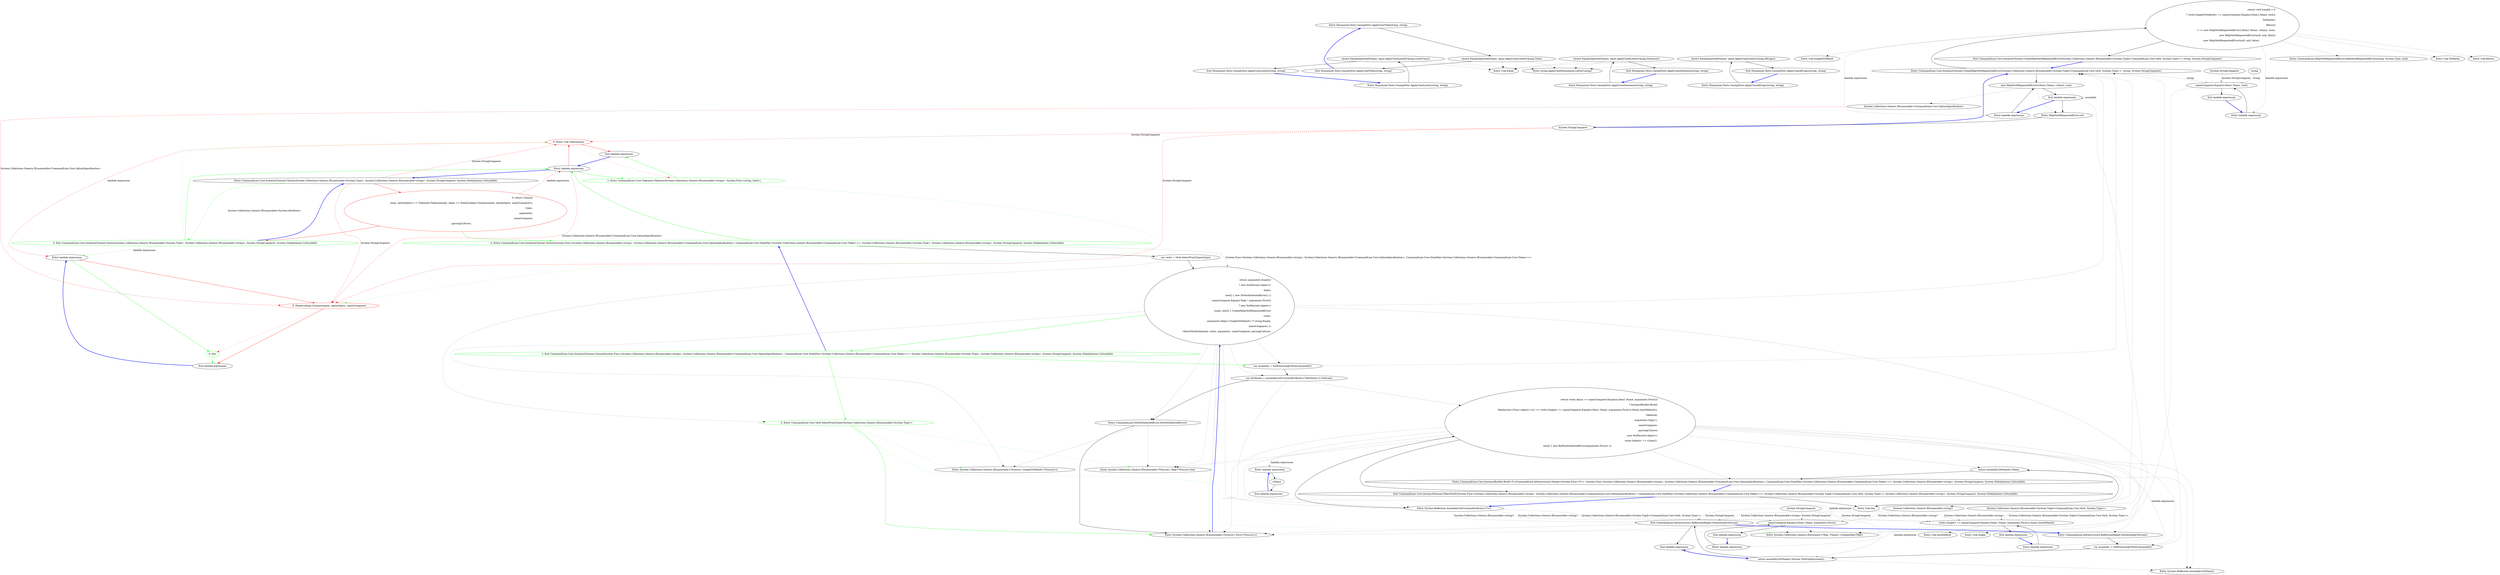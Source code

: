 digraph  {
n0 [cluster="Humanizer.Tests.CasingTests.ApplyCaseTitle(string, string)", label="Entry Humanizer.Tests.CasingTests.ApplyCaseTitle(string, string)", span="12-12"];
n1 [cluster="Humanizer.Tests.CasingTests.ApplyCaseTitle(string, string)", label="Assert.Equal(expectedOutput, input.ApplyCase(LetterCasing.Title))", span="14-14"];
n2 [cluster="Humanizer.Tests.CasingTests.ApplyCaseTitle(string, string)", label="Exit Humanizer.Tests.CasingTests.ApplyCaseTitle(string, string)", span="12-12"];
n3 [cluster="string.ApplyCase(Humanizer.LetterCasing)", label="Entry string.ApplyCase(Humanizer.LetterCasing)", span="15-15"];
n4 [cluster="Unk.Equal", label="Entry Unk.Equal", span=""];
n5 [cluster="Humanizer.Tests.CasingTests.ApplyCaseLower(string, string)", label="Entry Humanizer.Tests.CasingTests.ApplyCaseLower(string, string)", span="22-22"];
n6 [cluster="Humanizer.Tests.CasingTests.ApplyCaseLower(string, string)", label="Assert.Equal(expectedOutput, input.ApplyCase(LetterCasing.LowerCase))", span="24-24"];
n7 [cluster="Humanizer.Tests.CasingTests.ApplyCaseLower(string, string)", label="Exit Humanizer.Tests.CasingTests.ApplyCaseLower(string, string)", span="22-22"];
n8 [cluster="Humanizer.Tests.CasingTests.ApplyCaseSentence(string, string)", label="Entry Humanizer.Tests.CasingTests.ApplyCaseSentence(string, string)", span="31-31"];
n9 [cluster="Humanizer.Tests.CasingTests.ApplyCaseSentence(string, string)", label="Assert.Equal(expectedOutput, input.ApplyCase(LetterCasing.Sentence))", span="33-33"];
n10 [cluster="Humanizer.Tests.CasingTests.ApplyCaseSentence(string, string)", label="Exit Humanizer.Tests.CasingTests.ApplyCaseSentence(string, string)", span="31-31"];
n11 [cluster="Humanizer.Tests.CasingTests.ApplyCaseAllCaps(string, string)", label="Entry Humanizer.Tests.CasingTests.ApplyCaseAllCaps(string, string)", span="40-40"];
n12 [cluster="Humanizer.Tests.CasingTests.ApplyCaseAllCaps(string, string)", label="Assert.Equal(expectedOutput, input.ApplyCase(LetterCasing.AllCaps))", span="42-42"];
n13 [cluster="Humanizer.Tests.CasingTests.ApplyCaseAllCaps(string, string)", label="Exit Humanizer.Tests.CasingTests.ApplyCaseAllCaps(string, string)", span="40-40"];
m0_49 [cluster="Unk.SingleOrDefault", file="ReflectionHelper.cs", label="Entry Unk.SingleOrDefault", span=""];
m0_0 [cluster="CommandLine.Core.InstanceChooser.Choose(System.Collections.Generic.IEnumerable<System.Type>, System.Collections.Generic.IEnumerable<string>, System.StringComparer, System.Globalization.CultureInfo)", file="ReflectionHelper.cs", label="Entry CommandLine.Core.InstanceChooser.Choose(System.Collections.Generic.IEnumerable<System.Type>, System.Collections.Generic.IEnumerable<string>, System.StringComparer, System.Globalization.CultureInfo)", span="12-12"];
m0_1 [cluster="CommandLine.Core.InstanceChooser.Choose(System.Collections.Generic.IEnumerable<System.Type>, System.Collections.Generic.IEnumerable<string>, System.StringComparer, System.Globalization.CultureInfo)", color=red, community=0, file="ReflectionHelper.cs", label="0: return Choose(\r\n                (args, optionSpecs) => Tokenizer.Tokenize(args, name => NameLookup.Contains(name, optionSpecs, nameComparer)),\r\n                types,\r\n                arguments,\r\n                nameComparer,\r\n                parsingCulture);", span="18-23"];
m0_2 [cluster="CommandLine.Core.InstanceChooser.Choose(System.Collections.Generic.IEnumerable<System.Type>, System.Collections.Generic.IEnumerable<string>, System.StringComparer, System.Globalization.CultureInfo)", color=green, community=0, file="ReflectionHelper.cs", label="0: Exit CommandLine.Core.InstanceChooser.Choose(System.Collections.Generic.IEnumerable<System.Type>, System.Collections.Generic.IEnumerable<string>, System.StringComparer, System.Globalization.CultureInfo)", span="12-12"];
m0_3 [cluster="CommandLine.Core.InstanceChooser.Choose(System.Func<System.Collections.Generic.IEnumerable<string>, System.Collections.Generic.IEnumerable<CommandLine.Core.OptionSpecification>, CommandLine.Core.StatePair<System.Collections.Generic.IEnumerable<CommandLine.Core.Token>>>, System.Collections.Generic.IEnumerable<System.Type>, System.Collections.Generic.IEnumerable<string>, System.StringComparer, System.Globalization.CultureInfo)", color=green, community=0, file="ReflectionHelper.cs", label="2: Entry CommandLine.Core.InstanceChooser.Choose(System.Func<System.Collections.Generic.IEnumerable<string>, System.Collections.Generic.IEnumerable<CommandLine.Core.OptionSpecification>, CommandLine.Core.StatePair<System.Collections.Generic.IEnumerable<CommandLine.Core.Token>>>, System.Collections.Generic.IEnumerable<System.Type>, System.Collections.Generic.IEnumerable<string>, System.StringComparer, System.Globalization.CultureInfo)", span="26-26"];
m0_4 [cluster="lambda expression", file="ReflectionHelper.cs", label="Entry lambda expression", span="19-19"];
m0_17 [cluster="CommandLine.Infrastructure.ReflectionHelper.GetAttribute<TAttribute>()", file="ReflectionHelper.cs", label="var attributes = assembly.GetCustomAttributes<TAttribute>().ToArray()", span="59-59"];
m0_25 [cluster="CommandLine.Core.InstanceChooser.MatchVerb(System.Func<System.Collections.Generic.IEnumerable<string>, System.Collections.Generic.IEnumerable<CommandLine.Core.OptionSpecification>, CommandLine.Core.StatePair<System.Collections.Generic.IEnumerable<CommandLine.Core.Token>>>, System.Collections.Generic.IEnumerable<System.Tuple<CommandLine.Core.Verb, System.Type>>, System.Collections.Generic.IEnumerable<string>, System.StringComparer, System.Globalization.CultureInfo)", file="ReflectionHelper.cs", label="return verbs.Any(a => nameComparer.Equals(a.Item1.Name, arguments.First()))\r\n                ? InstanceBuilder.Build(\r\n                    Maybe.Just<Func<object>>(() => verbs.Single(v => nameComparer.Equals(v.Item1.Name, arguments.First())).Item2.AutoDefault()),\r\n                    tokenizer,\r\n                    arguments.Skip(1),\r\n                    nameComparer,\r\n                    parsingCulture)\r\n                : new NotParsed<object>(\r\n                    verbs.Select(v => v.Item2),\r\n                    new[] { new BadVerbSelectedError(arguments.First()) });", span="55-64"];
m0_16 [cluster="CommandLine.Infrastructure.ReflectionHelper.GetAttribute<TAttribute>()", file="ReflectionHelper.cs", label="var assembly = GetExecutingOrEntryAssembly()", span="54-54"];
m0_57 [cluster="lambda expression", file="ReflectionHelper.cs", label="new HelpVerbRequestedError(v.Item1.Name, v.Item2, true)", span="76-76"];
m0_23 [cluster="CommandLine.Core.InstanceChooser.CreateHelpVerbRequestedError(System.Collections.Generic.IEnumerable<System.Tuple<CommandLine.Core.Verb, System.Type>>, string, System.StringComparer)", file="ReflectionHelper.cs", label="Entry CommandLine.Core.InstanceChooser.CreateHelpVerbRequestedError(System.Collections.Generic.IEnumerable<System.Tuple<CommandLine.Core.Verb, System.Type>>, string, System.StringComparer)", span="67-67"];
m0_60 [cluster="CommandLine.Infrastructure.ReflectionHelper.GetExecutingOrEntryAssembly()", file="ReflectionHelper.cs", label="System.StringComparer", span=""];
m0_59 [cluster="HelpVerbRequestedError.cstr", file="ReflectionHelper.cs", label="Entry HelpVerbRequestedError.cstr", span=""];
m0_58 [cluster="lambda expression", file="ReflectionHelper.cs", label="Exit lambda expression", span="76-76"];
m0_28 [cluster="CommandLine.Infrastructure.ReflectionHelper.GetAssemblyName()", file="ReflectionHelper.cs", label="return assembly.GetName().Name;", span="70-70"];
m0_26 [cluster="CommandLine.Core.InstanceChooser.MatchVerb(System.Func<System.Collections.Generic.IEnumerable<string>, System.Collections.Generic.IEnumerable<CommandLine.Core.OptionSpecification>, CommandLine.Core.StatePair<System.Collections.Generic.IEnumerable<CommandLine.Core.Token>>>, System.Collections.Generic.IEnumerable<System.Tuple<CommandLine.Core.Verb, System.Type>>, System.Collections.Generic.IEnumerable<string>, System.StringComparer, System.Globalization.CultureInfo)", file="ReflectionHelper.cs", label="Exit CommandLine.Core.InstanceChooser.MatchVerb(System.Func<System.Collections.Generic.IEnumerable<string>, System.Collections.Generic.IEnumerable<CommandLine.Core.OptionSpecification>, CommandLine.Core.StatePair<System.Collections.Generic.IEnumerable<CommandLine.Core.Token>>>, System.Collections.Generic.IEnumerable<System.Tuple<CommandLine.Core.Verb, System.Type>>, System.Collections.Generic.IEnumerable<string>, System.StringComparer, System.Globalization.CultureInfo)", span="48-48"];
m0_27 [cluster="Unk.Any", file="ReflectionHelper.cs", label="Entry Unk.Any", span=""];
m0_29 [cluster="CommandLine.Core.InstanceBuilder.Build<T>(CommandLine.Infrastructure.Maybe<System.Func<T>>, System.Func<System.Collections.Generic.IEnumerable<string>, System.Collections.Generic.IEnumerable<CommandLine.Core.OptionSpecification>, CommandLine.Core.StatePair<System.Collections.Generic.IEnumerable<CommandLine.Core.Token>>>, System.Collections.Generic.IEnumerable<string>, System.StringComparer, System.Globalization.CultureInfo)", file="ReflectionHelper.cs", label="Entry CommandLine.Core.InstanceBuilder.Build<T>(CommandLine.Infrastructure.Maybe<System.Func<T>>, System.Func<System.Collections.Generic.IEnumerable<string>, System.Collections.Generic.IEnumerable<CommandLine.Core.OptionSpecification>, CommandLine.Core.StatePair<System.Collections.Generic.IEnumerable<CommandLine.Core.Token>>>, System.Collections.Generic.IEnumerable<string>, System.StringComparer, System.Globalization.CultureInfo)", span="34-34"];
m0_30 [cluster="System.Reflection.Assembly.GetName()", file="ReflectionHelper.cs", label="Entry System.Reflection.Assembly.GetName()", span="0-0"];
m0_47 [cluster="CommandLine.Core.InstanceChooser.CreateHelpVerbRequestedError(System.Collections.Generic.IEnumerable<System.Tuple<CommandLine.Core.Verb, System.Type>>, string, System.StringComparer)", file="ReflectionHelper.cs", label="return verb.Length > 0\r\n                      ? verbs.SingleOrDefault(v => nameComparer.Equals(v.Item1.Name, verb))\r\n                             .ToMaybe()\r\n                             .Return(\r\n                                 v => new HelpVerbRequestedError(v.Item1.Name, v.Item2, true),\r\n                                 new HelpVerbRequestedError(null, null, false))\r\n                      : new HelpVerbRequestedError(null, null, false);", span="72-78"];
m0_48 [cluster="CommandLine.Core.InstanceChooser.CreateHelpVerbRequestedError(System.Collections.Generic.IEnumerable<System.Tuple<CommandLine.Core.Verb, System.Type>>, string, System.StringComparer)", file="ReflectionHelper.cs", label="Exit CommandLine.Core.InstanceChooser.CreateHelpVerbRequestedError(System.Collections.Generic.IEnumerable<System.Tuple<CommandLine.Core.Verb, System.Type>>, string, System.StringComparer)", span="67-67"];
m0_14 [cluster="CommandLine.Core.InstanceChooser.Choose(System.Func<System.Collections.Generic.IEnumerable<string>, System.Collections.Generic.IEnumerable<CommandLine.Core.OptionSpecification>, CommandLine.Core.StatePair<System.Collections.Generic.IEnumerable<CommandLine.Core.Token>>>, System.Collections.Generic.IEnumerable<System.Type>, System.Collections.Generic.IEnumerable<string>, System.StringComparer, System.Globalization.CultureInfo)", color=green, community=0, file="ReflectionHelper.cs", label="1: Exit CommandLine.Core.InstanceChooser.Choose(System.Func<System.Collections.Generic.IEnumerable<string>, System.Collections.Generic.IEnumerable<CommandLine.Core.OptionSpecification>, CommandLine.Core.StatePair<System.Collections.Generic.IEnumerable<CommandLine.Core.Token>>>, System.Collections.Generic.IEnumerable<System.Type>, System.Collections.Generic.IEnumerable<string>, System.StringComparer, System.Globalization.CultureInfo)", span="26-26"];
m0_13 [cluster="CommandLine.Core.InstanceChooser.Choose(System.Func<System.Collections.Generic.IEnumerable<string>, System.Collections.Generic.IEnumerable<CommandLine.Core.OptionSpecification>, CommandLine.Core.StatePair<System.Collections.Generic.IEnumerable<CommandLine.Core.Token>>>, System.Collections.Generic.IEnumerable<System.Type>, System.Collections.Generic.IEnumerable<string>, System.StringComparer, System.Globalization.CultureInfo)", file="ReflectionHelper.cs", label="return arguments.Empty()\r\n                ? new NotParsed<object>(\r\n                    types,\r\n                    new[] { new NoVerbSelectedError() })\r\n                : nameComparer.Equals(''help'', arguments.First())\r\n                   ? new NotParsed<object>(\r\n                       types, new[] { CreateHelpVerbRequestedError(\r\n                                        verbs,\r\n                                        arguments.Skip(1).SingleOrDefault() ?? string.Empty,\r\n                                        nameComparer) })\r\n                   : MatchVerb(tokenizer, verbs, arguments, nameComparer, parsingCulture);", span="35-45"];
m0_15 [cluster="CommandLine.Core.Verb.SelectFromTypes(System.Collections.Generic.IEnumerable<System.Type>)", color=green, community=0, file="ReflectionHelper.cs", label="2: Entry CommandLine.Core.Verb.SelectFromTypes(System.Collections.Generic.IEnumerable<System.Type>)", span="40-40"];
m0_18 [cluster="CommandLine.NoVerbSelectedError.NoVerbSelectedError()", file="ReflectionHelper.cs", label="Entry CommandLine.NoVerbSelectedError.NoVerbSelectedError()", span="406-406"];
m0_19 [cluster="System.Collections.Generic.IEnumerable<TSource>.First<TSource>()", file="ReflectionHelper.cs", label="Entry System.Collections.Generic.IEnumerable<TSource>.First<TSource>()", span="0-0"];
m0_32 [cluster="CommandLine.Infrastructure.ReflectionHelper.GetAssemblyVersion()", file="ReflectionHelper.cs", label="var assembly = GetExecutingOrEntryAssembly()", span="75-75"];
m0_51 [cluster="CommandLine.HelpVerbRequestedError.HelpVerbRequestedError(string, System.Type, bool)", file="ReflectionHelper.cs", label="Entry CommandLine.HelpVerbRequestedError.HelpVerbRequestedError(string, System.Type, bool)", span="368-368"];
m0_12 [cluster="CommandLine.Core.InstanceChooser.Choose(System.Func<System.Collections.Generic.IEnumerable<string>, System.Collections.Generic.IEnumerable<CommandLine.Core.OptionSpecification>, CommandLine.Core.StatePair<System.Collections.Generic.IEnumerable<CommandLine.Core.Token>>>, System.Collections.Generic.IEnumerable<System.Type>, System.Collections.Generic.IEnumerable<string>, System.StringComparer, System.Globalization.CultureInfo)", file="ReflectionHelper.cs", label="var verbs = Verb.SelectFromTypes(types)", span="33-33"];
m0_11 [cluster="lambda expression", color=green, community=0, file="ReflectionHelper.cs", label="0: attr", span="34-34"];
m0_35 [cluster="lambda expression", file="ReflectionHelper.cs", label="Exit lambda expression", span="55-55"];
m0_20 [cluster="System.Collections.Generic.IDictionary<TKey, TValue>.ContainsKey(TKey)", file="ReflectionHelper.cs", label="Entry System.Collections.Generic.IDictionary<TKey, TValue>.ContainsKey(TKey)", span="0-0"];
m0_39 [cluster="Unk.Single", file="ReflectionHelper.cs", label="Entry Unk.Single", span=""];
m0_50 [cluster="Unk.ToMaybe", file="ReflectionHelper.cs", label="Entry Unk.ToMaybe", span=""];
m0_21 [cluster="System.Collections.Generic.IEnumerable<TSource>.Skip<TSource>(int)", file="ReflectionHelper.cs", label="Entry System.Collections.Generic.IEnumerable<TSource>.Skip<TSource>(int)", span="0-0"];
m0_9 [cluster="lambda expression", color=red, community=0, file="ReflectionHelper.cs", label="0: NameLookup.Contains(name, optionSpecs, nameComparer)", span="19-19"];
m0_56 [cluster="lambda expression", file="ReflectionHelper.cs", label="Entry lambda expression", span="76-76"];
m0_5 [cluster="Unk.ToDictionary", color=red, community=0, file="ReflectionHelper.cs", label="0: Entry Unk.ToDictionary", span=""];
m0_6 [cluster="lambda expression", file="ReflectionHelper.cs", label="Exit lambda expression", span="19-19"];
m0_8 [cluster="lambda expression", file="ReflectionHelper.cs", label="Entry lambda expression", span="19-19"];
m0_10 [cluster="lambda expression", file="ReflectionHelper.cs", label="Exit lambda expression", span="19-19"];
m0_34 [cluster="CommandLine.Infrastructure.ReflectionHelper.GetAssemblyVersion()", file="ReflectionHelper.cs", label="Exit CommandLine.Infrastructure.ReflectionHelper.GetAssemblyVersion()", span="73-73"];
m0_37 [cluster="lambda expression", file="ReflectionHelper.cs", label="verbs.Single(v => nameComparer.Equals(v.Item1.Name, arguments.First())).Item2.AutoDefault()", span="57-57"];
m0_42 [cluster="lambda expression", file="ReflectionHelper.cs", label="nameComparer.Equals(v.Item1.Name, arguments.First())", span="57-57"];
m0_33 [cluster="CommandLine.Infrastructure.ReflectionHelper.GetAssemblyVersion()", file="ReflectionHelper.cs", label="return assembly.GetName().Version.ToStringInvariant();", span="76-76"];
m0_36 [cluster="lambda expression", file="ReflectionHelper.cs", label="Entry lambda expression", span="57-57"];
m0_44 [cluster="lambda expression", file="ReflectionHelper.cs", label="Entry lambda expression", span="63-63"];
m0_38 [cluster="lambda expression", file="ReflectionHelper.cs", label="Exit lambda expression", span="57-57"];
m0_41 [cluster="lambda expression", file="ReflectionHelper.cs", label="Entry lambda expression", span="57-57"];
m0_43 [cluster="lambda expression", file="ReflectionHelper.cs", label="Exit lambda expression", span="57-57"];
m0_45 [cluster="lambda expression", file="ReflectionHelper.cs", label="v.Item2", span="63-63"];
m0_46 [cluster="lambda expression", file="ReflectionHelper.cs", label="Exit lambda expression", span="63-63"];
m0_54 [cluster="lambda expression", file="ReflectionHelper.cs", label="nameComparer.Equals(v.Item1.Name, verb)", span="73-73"];
m0_53 [cluster="lambda expression", file="ReflectionHelper.cs", label="Entry lambda expression", span="73-73"];
m0_55 [cluster="lambda expression", file="ReflectionHelper.cs", label="Exit lambda expression", span="73-73"];
m0_7 [cluster="CommandLine.Core.Tokenizer.Tokenize(System.Collections.Generic.IEnumerable<string>, System.Func<string, bool>)", color=green, community=0, file="ReflectionHelper.cs", label="1: Entry CommandLine.Core.Tokenizer.Tokenize(System.Collections.Generic.IEnumerable<string>, System.Func<string, bool>)", span="11-11"];
m0_31 [cluster="CommandLine.Infrastructure.ReflectionHelper.GetAssemblyVersion()", file="ReflectionHelper.cs", label="Entry CommandLine.Infrastructure.ReflectionHelper.GetAssemblyVersion()", span="73-73"];
m0_62 [cluster="System.Reflection.Assembly.GetExecutingAssembly()", file="ReflectionHelper.cs", label="System.Collections.Generic.IEnumerable<string>", span=""];
m0_61 [cluster="System.Reflection.Assembly.GetEntryAssembly()", file="ReflectionHelper.cs", label="System.Collections.Generic.IEnumerable<CommandLine.Core.OptionSpecification>", span=""];
m0_52 [cluster="Unk.Return", file="ReflectionHelper.cs", label="Entry Unk.Return", span=""];
m0_24 [cluster="System.Reflection.Assembly.GetCustomAttributes<T>()", file="ReflectionHelper.cs", label="Entry System.Reflection.Assembly.GetCustomAttributes<T>()", span="0-0"];
m0_40 [cluster="Unk.AutoDefault", file="ReflectionHelper.cs", label="Entry Unk.AutoDefault", span=""];
m0_22 [cluster="System.Collections.Generic.IEnumerable<TSource>.SingleOrDefault<TSource>()", file="ReflectionHelper.cs", label="Entry System.Collections.Generic.IEnumerable<TSource>.SingleOrDefault<TSource>()", span="0-0"];
m0_63 [file="ReflectionHelper.cs", label="System.StringComparer", span=""];
m0_64 [file="ReflectionHelper.cs", label="System.Collections.Generic.IEnumerable<System.Tuple<CommandLine.Core.Verb, System.Type>>", span=""];
m0_65 [file="ReflectionHelper.cs", label=string, span=""];
m0_66 [file="ReflectionHelper.cs", label="System.StringComparer", span=""];
n0 -> n1  [key=0, style=solid];
n1 -> n2  [key=0, style=solid];
n1 -> n3  [key=2, style=dotted];
n1 -> n4  [key=2, style=dotted];
n2 -> n0  [color=blue, key=0, style=bold];
n5 -> n6  [key=0, style=solid];
n6 -> n7  [key=0, style=solid];
n6 -> n3  [key=2, style=dotted];
n6 -> n4  [key=2, style=dotted];
n7 -> n5  [color=blue, key=0, style=bold];
n8 -> n9  [key=0, style=solid];
n9 -> n10  [key=0, style=solid];
n9 -> n3  [key=2, style=dotted];
n9 -> n4  [key=2, style=dotted];
n10 -> n8  [color=blue, key=0, style=bold];
n11 -> n12  [key=0, style=solid];
n12 -> n13  [key=0, style=solid];
n12 -> n3  [key=2, style=dotted];
n12 -> n4  [key=2, style=dotted];
n13 -> n11  [color=blue, key=0, style=bold];
m0_0 -> m0_1  [color=red, key=0, style=solid];
m0_0 -> m0_2  [color=green, key=1, label="System.Collections.Generic.IEnumerable<System.Attribute>", style=dashed];
m0_0 -> m0_5  [color=red, key=1, label="System.StringComparer", style=dashed];
m0_0 -> m0_9  [color=red, key=1, label="System.StringComparer", style=dashed];
m0_1 -> m0_2  [color=red, key=0, style=solid];
m0_1 -> m0_3  [color=green, key=0, style=solid];
m0_1 -> m0_4  [color=red, key=1, label="lambda expression", style=dashed];
m0_2 -> m0_4  [color=green, key=0, style=solid];
m0_2 -> m0_5  [color=green, key=2, style=dotted];
m0_2 -> m0_8  [color=green, key=1, label="lambda expression", style=dashed];
m0_2 -> m0_0  [color=blue, key=0, style=bold];
m0_3 -> m0_4  [color=green, key=0, style=solid];
m0_3 -> m0_12  [key=0, style=solid];
m0_3 -> m0_13  [color=darkseagreen4, key=1, label="System.Func<System.Collections.Generic.IEnumerable<string>, System.Collections.Generic.IEnumerable<CommandLine.Core.OptionSpecification>, CommandLine.Core.StatePair<System.Collections.Generic.IEnumerable<CommandLine.Core.Token>>>", style=dashed];
m0_4 -> m0_0  [color=blue, key=0, style=bold];
m0_4 -> m0_5  [color=red, key=0, style=solid];
m0_4 -> m0_9  [color=red, key=1, label="System.Collections.Generic.IEnumerable<CommandLine.Core.OptionSpecification>", style=dashed];
m0_4 -> m0_7  [color=green, key=0, style=solid];
m0_17 -> m0_18  [key=0, style=solid];
m0_17 -> m0_24  [key=2, style=dotted];
m0_17 -> m0_25  [key=2, style=dotted];
m0_25 -> m0_26  [key=0, style=solid];
m0_25 -> m0_27  [key=2, style=dotted];
m0_25 -> m0_28  [key=2, style=dotted];
m0_25 -> m0_21  [key=2, style=dotted];
m0_25 -> m0_29  [key=2, style=dotted];
m0_25 -> m0_30  [key=2, style=dotted];
m0_25 -> m0_31  [key=2, style=dotted];
m0_25 -> m0_32  [key=2, style=dotted];
m0_25 -> m0_19  [key=2, style=dotted];
m0_25 -> m0_33  [color=darkseagreen4, key=1, label="lambda expression", style=dashed];
m0_25 -> m0_36  [color=darkseagreen4, key=1, label="lambda expression", style=dashed];
m0_25 -> m0_44  [color=darkseagreen4, key=1, label="lambda expression", style=dashed];
m0_16 -> m0_17  [key=0, style=solid];
m0_16 -> m0_23  [key=2, style=dotted];
m0_57 -> m0_58  [key=0, style=solid];
m0_57 -> m0_61  [key=2, style=dotted];
m0_57 -> m0_59  [key=2, style=dotted];
m0_23 -> m0_57  [key=0, style=solid];
m0_23 -> m0_47  [key=0, style=solid];
m0_23 -> m0_54  [color=darkseagreen4, key=1, label=string, style=dashed];
m0_60 -> m0_23  [color=blue, key=0, style=bold];
m0_60 -> m0_5  [color=red, key=1, label="System.StringComparer", style=dashed];
m0_60 -> m0_9  [color=red, key=1, label="System.StringComparer", style=dashed];
m0_59 -> m0_60  [key=0, style=solid];
m0_58 -> m0_59  [key=0, style=solid];
m0_58 -> m0_58  [color=darkseagreen4, key=1, label=assembly, style=dashed];
m0_58 -> m0_62  [key=2, style=dotted];
m0_58 -> m0_56  [color=blue, key=0, style=bold];
m0_28 -> m0_29  [key=0, style=solid];
m0_28 -> m0_30  [key=2, style=dotted];
m0_26 -> m0_27  [key=0, style=solid];
m0_26 -> m0_24  [color=blue, key=0, style=bold];
m0_27 -> m0_23  [key=2, style=dotted];
m0_27 -> m0_28  [key=0, style=solid];
m0_29 -> m0_26  [color=blue, key=0, style=bold];
m0_47 -> m0_48  [key=0, style=solid];
m0_47 -> m0_49  [key=2, style=dotted];
m0_47 -> m0_50  [key=2, style=dotted];
m0_47 -> m0_51  [key=2, style=dotted];
m0_47 -> m0_52  [key=2, style=dotted];
m0_47 -> m0_53  [color=darkseagreen4, key=1, label="lambda expression", style=dashed];
m0_47 -> m0_56  [color=darkseagreen4, key=1, label="lambda expression", style=dashed];
m0_48 -> m0_23  [color=blue, key=0, style=bold];
m0_14 -> m0_15  [color=green, key=0, style=solid];
m0_14 -> m0_16  [color=green, key=0, style=solid];
m0_14 -> m0_3  [color=blue, key=0, style=bold];
m0_13 -> m0_14  [color=green, key=0, style=solid];
m0_13 -> m0_16  [key=2, style=dotted];
m0_13 -> m0_17  [key=2, style=dotted];
m0_13 -> m0_18  [key=2, style=dotted];
m0_13 -> m0_19  [key=2, style=dotted];
m0_13 -> m0_20  [key=2, style=dotted];
m0_13 -> m0_21  [key=2, style=dotted];
m0_13 -> m0_22  [key=2, style=dotted];
m0_13 -> m0_23  [key=2, style=dotted];
m0_13 -> m0_24  [key=2, style=dotted];
m0_15 -> m0_19  [color=green, key=0, style=solid];
m0_15 -> m0_20  [color=green, key=2, style=dotted];
m0_15 -> m0_21  [color=green, key=2, style=dotted];
m0_15 -> m0_22  [color=green, key=2, style=dotted];
m0_18 -> m0_19  [key=0, style=solid];
m0_18 -> m0_21  [key=2, style=dotted];
m0_18 -> m0_22  [key=2, style=dotted];
m0_19 -> m0_13  [color=blue, key=0, style=bold];
m0_32 -> m0_23  [key=2, style=dotted];
m0_32 -> m0_33  [key=0, style=solid];
m0_12 -> m0_13  [key=0, style=solid];
m0_12 -> m0_15  [key=2, style=dotted];
m0_11 -> m0_10  [color=green, key=0, style=solid];
m0_35 -> m0_33  [color=blue, key=0, style=bold];
m0_9 -> m0_10  [color=red, key=0, style=solid];
m0_9 -> m0_11  [color=red, key=2, style=dotted];
m0_56 -> m0_57  [key=0, style=solid];
m0_5 -> m0_6  [color=red, key=0, style=solid];
m0_5 -> m0_7  [color=red, key=2, style=dotted];
m0_5 -> m0_8  [color=red, key=1, label="lambda expression", style=dashed];
m0_6 -> m0_4  [color=blue, key=0, style=bold];
m0_8 -> m0_9  [color=red, key=0, style=solid];
m0_8 -> m0_11  [color=green, key=0, style=solid];
m0_10 -> m0_8  [color=blue, key=0, style=bold];
m0_34 -> m0_35  [key=0, style=solid];
m0_34 -> m0_19  [key=2, style=dotted];
m0_34 -> m0_20  [key=2, style=dotted];
m0_34 -> m0_31  [color=blue, key=0, style=bold];
m0_37 -> m0_38  [key=0, style=solid];
m0_37 -> m0_39  [key=2, style=dotted];
m0_37 -> m0_40  [key=2, style=dotted];
m0_37 -> m0_41  [color=darkseagreen4, key=1, label="lambda expression", style=dashed];
m0_42 -> m0_43  [key=0, style=solid];
m0_42 -> m0_19  [key=2, style=dotted];
m0_42 -> m0_20  [key=2, style=dotted];
m0_33 -> m0_34  [key=0, style=solid];
m0_33 -> m0_30  [key=2, style=dotted];
m0_33 -> m0_35  [key=2, style=dotted];
m0_36 -> m0_37  [key=0, style=solid];
m0_44 -> m0_45  [key=0, style=solid];
m0_38 -> m0_36  [color=blue, key=0, style=bold];
m0_41 -> m0_42  [key=0, style=solid];
m0_43 -> m0_41  [color=blue, key=0, style=bold];
m0_45 -> m0_46  [key=0, style=solid];
m0_46 -> m0_44  [color=blue, key=0, style=bold];
m0_54 -> m0_55  [key=0, style=solid];
m0_54 -> m0_20  [key=2, style=dotted];
m0_53 -> m0_54  [key=0, style=solid];
m0_55 -> m0_53  [color=blue, key=0, style=bold];
m0_7 -> m0_6  [color=green, key=0, style=solid];
m0_7 -> m0_9  [color=green, key=2, style=dotted];
m0_31 -> m0_32  [key=0, style=solid];
m0_62 -> m0_34  [color=darkseagreen4, key=1, label="System.Collections.Generic.IEnumerable<string>", style=dashed];
m0_62 -> m0_37  [color=darkseagreen4, key=1, label="System.Collections.Generic.IEnumerable<string>", style=dashed];
m0_62 -> m0_42  [color=darkseagreen4, key=1, label="System.Collections.Generic.IEnumerable<string>", style=dashed];
m0_61 -> m0_9  [color=red, key=1, label="System.Collections.Generic.IEnumerable<CommandLine.Core.OptionSpecification>", style=dashed];
m0_24 -> m0_25  [key=0, style=solid];
m0_24 -> m0_34  [color=darkseagreen4, key=1, label="System.Collections.Generic.IEnumerable<string>", style=dashed];
m0_24 -> m0_37  [color=darkseagreen4, key=1, label="System.Collections.Generic.IEnumerable<System.Tuple<CommandLine.Core.Verb, System.Type>>", style=dashed];
m0_24 -> m0_42  [color=darkseagreen4, key=1, label="System.Collections.Generic.IEnumerable<string>", style=dashed];
m0_63 -> m0_34  [color=darkseagreen4, key=1, label="System.StringComparer", style=dashed];
m0_63 -> m0_37  [color=darkseagreen4, key=1, label="System.StringComparer", style=dashed];
m0_63 -> m0_42  [color=darkseagreen4, key=1, label="System.StringComparer", style=dashed];
m0_64 -> m0_37  [color=darkseagreen4, key=1, label="System.Collections.Generic.IEnumerable<System.Tuple<CommandLine.Core.Verb, System.Type>>", style=dashed];
m0_65 -> m0_54  [color=darkseagreen4, key=1, label=string, style=dashed];
m0_66 -> m0_54  [color=darkseagreen4, key=1, label="System.StringComparer", style=dashed];
}
